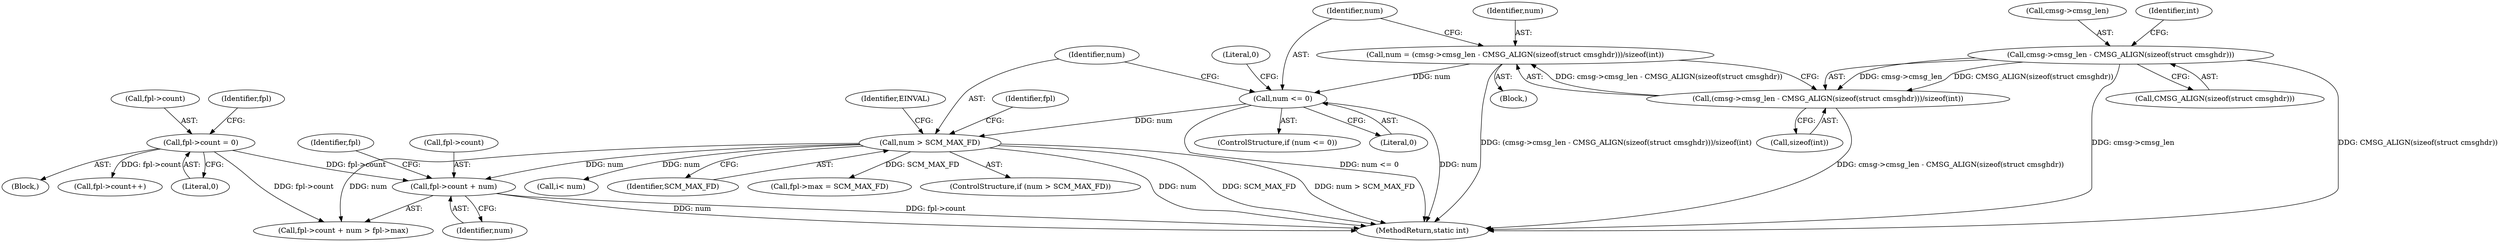 digraph "0_linux_415e3d3e90ce9e18727e8843ae343eda5a58fad6_0@pointer" {
"1000192" [label="(Call,fpl->count + num)"];
"1000165" [label="(Call,fpl->count = 0)"];
"1000139" [label="(Call,num > SCM_MAX_FD)"];
"1000133" [label="(Call,num <= 0)"];
"1000120" [label="(Call,num = (cmsg->cmsg_len - CMSG_ALIGN(sizeof(struct cmsghdr)))/sizeof(int))"];
"1000122" [label="(Call,(cmsg->cmsg_len - CMSG_ALIGN(sizeof(struct cmsghdr)))/sizeof(int))"];
"1000123" [label="(Call,cmsg->cmsg_len - CMSG_ALIGN(sizeof(struct cmsghdr)))"];
"1000139" [label="(Call,num > SCM_MAX_FD)"];
"1000166" [label="(Call,fpl->count)"];
"1000198" [label="(Identifier,fpl)"];
"1000196" [label="(Identifier,num)"];
"1000122" [label="(Call,(cmsg->cmsg_len - CMSG_ALIGN(sizeof(struct cmsghdr)))/sizeof(int))"];
"1000191" [label="(Call,fpl->count + num > fpl->max)"];
"1000137" [label="(Literal,0)"];
"1000130" [label="(Call,sizeof(int))"];
"1000104" [label="(Block,)"];
"1000141" [label="(Identifier,SCM_MAX_FD)"];
"1000140" [label="(Identifier,num)"];
"1000165" [label="(Call,fpl->count = 0)"];
"1000120" [label="(Call,num = (cmsg->cmsg_len - CMSG_ALIGN(sizeof(struct cmsghdr)))/sizeof(int))"];
"1000138" [label="(ControlStructure,if (num > SCM_MAX_FD))"];
"1000148" [label="(Block,)"];
"1000147" [label="(Identifier,fpl)"];
"1000169" [label="(Literal,0)"];
"1000135" [label="(Literal,0)"];
"1000124" [label="(Call,cmsg->cmsg_len)"];
"1000133" [label="(Call,num <= 0)"];
"1000207" [label="(Call,i< num)"];
"1000131" [label="(Identifier,int)"];
"1000127" [label="(Call,CMSG_ALIGN(sizeof(struct cmsghdr)))"];
"1000255" [label="(MethodReturn,static int)"];
"1000238" [label="(Call,fpl->count++)"];
"1000134" [label="(Identifier,num)"];
"1000192" [label="(Call,fpl->count + num)"];
"1000170" [label="(Call,fpl->max = SCM_MAX_FD)"];
"1000132" [label="(ControlStructure,if (num <= 0))"];
"1000172" [label="(Identifier,fpl)"];
"1000193" [label="(Call,fpl->count)"];
"1000121" [label="(Identifier,num)"];
"1000123" [label="(Call,cmsg->cmsg_len - CMSG_ALIGN(sizeof(struct cmsghdr)))"];
"1000144" [label="(Identifier,EINVAL)"];
"1000192" -> "1000191"  [label="AST: "];
"1000192" -> "1000196"  [label="CFG: "];
"1000193" -> "1000192"  [label="AST: "];
"1000196" -> "1000192"  [label="AST: "];
"1000198" -> "1000192"  [label="CFG: "];
"1000192" -> "1000255"  [label="DDG: fpl->count"];
"1000192" -> "1000255"  [label="DDG: num"];
"1000165" -> "1000192"  [label="DDG: fpl->count"];
"1000139" -> "1000192"  [label="DDG: num"];
"1000165" -> "1000148"  [label="AST: "];
"1000165" -> "1000169"  [label="CFG: "];
"1000166" -> "1000165"  [label="AST: "];
"1000169" -> "1000165"  [label="AST: "];
"1000172" -> "1000165"  [label="CFG: "];
"1000165" -> "1000191"  [label="DDG: fpl->count"];
"1000165" -> "1000238"  [label="DDG: fpl->count"];
"1000139" -> "1000138"  [label="AST: "];
"1000139" -> "1000141"  [label="CFG: "];
"1000140" -> "1000139"  [label="AST: "];
"1000141" -> "1000139"  [label="AST: "];
"1000144" -> "1000139"  [label="CFG: "];
"1000147" -> "1000139"  [label="CFG: "];
"1000139" -> "1000255"  [label="DDG: SCM_MAX_FD"];
"1000139" -> "1000255"  [label="DDG: num > SCM_MAX_FD"];
"1000139" -> "1000255"  [label="DDG: num"];
"1000133" -> "1000139"  [label="DDG: num"];
"1000139" -> "1000170"  [label="DDG: SCM_MAX_FD"];
"1000139" -> "1000191"  [label="DDG: num"];
"1000139" -> "1000207"  [label="DDG: num"];
"1000133" -> "1000132"  [label="AST: "];
"1000133" -> "1000135"  [label="CFG: "];
"1000134" -> "1000133"  [label="AST: "];
"1000135" -> "1000133"  [label="AST: "];
"1000137" -> "1000133"  [label="CFG: "];
"1000140" -> "1000133"  [label="CFG: "];
"1000133" -> "1000255"  [label="DDG: num"];
"1000133" -> "1000255"  [label="DDG: num <= 0"];
"1000120" -> "1000133"  [label="DDG: num"];
"1000120" -> "1000104"  [label="AST: "];
"1000120" -> "1000122"  [label="CFG: "];
"1000121" -> "1000120"  [label="AST: "];
"1000122" -> "1000120"  [label="AST: "];
"1000134" -> "1000120"  [label="CFG: "];
"1000120" -> "1000255"  [label="DDG: (cmsg->cmsg_len - CMSG_ALIGN(sizeof(struct cmsghdr)))/sizeof(int)"];
"1000122" -> "1000120"  [label="DDG: cmsg->cmsg_len - CMSG_ALIGN(sizeof(struct cmsghdr))"];
"1000122" -> "1000130"  [label="CFG: "];
"1000123" -> "1000122"  [label="AST: "];
"1000130" -> "1000122"  [label="AST: "];
"1000122" -> "1000255"  [label="DDG: cmsg->cmsg_len - CMSG_ALIGN(sizeof(struct cmsghdr))"];
"1000123" -> "1000122"  [label="DDG: cmsg->cmsg_len"];
"1000123" -> "1000122"  [label="DDG: CMSG_ALIGN(sizeof(struct cmsghdr))"];
"1000123" -> "1000127"  [label="CFG: "];
"1000124" -> "1000123"  [label="AST: "];
"1000127" -> "1000123"  [label="AST: "];
"1000131" -> "1000123"  [label="CFG: "];
"1000123" -> "1000255"  [label="DDG: CMSG_ALIGN(sizeof(struct cmsghdr))"];
"1000123" -> "1000255"  [label="DDG: cmsg->cmsg_len"];
}
